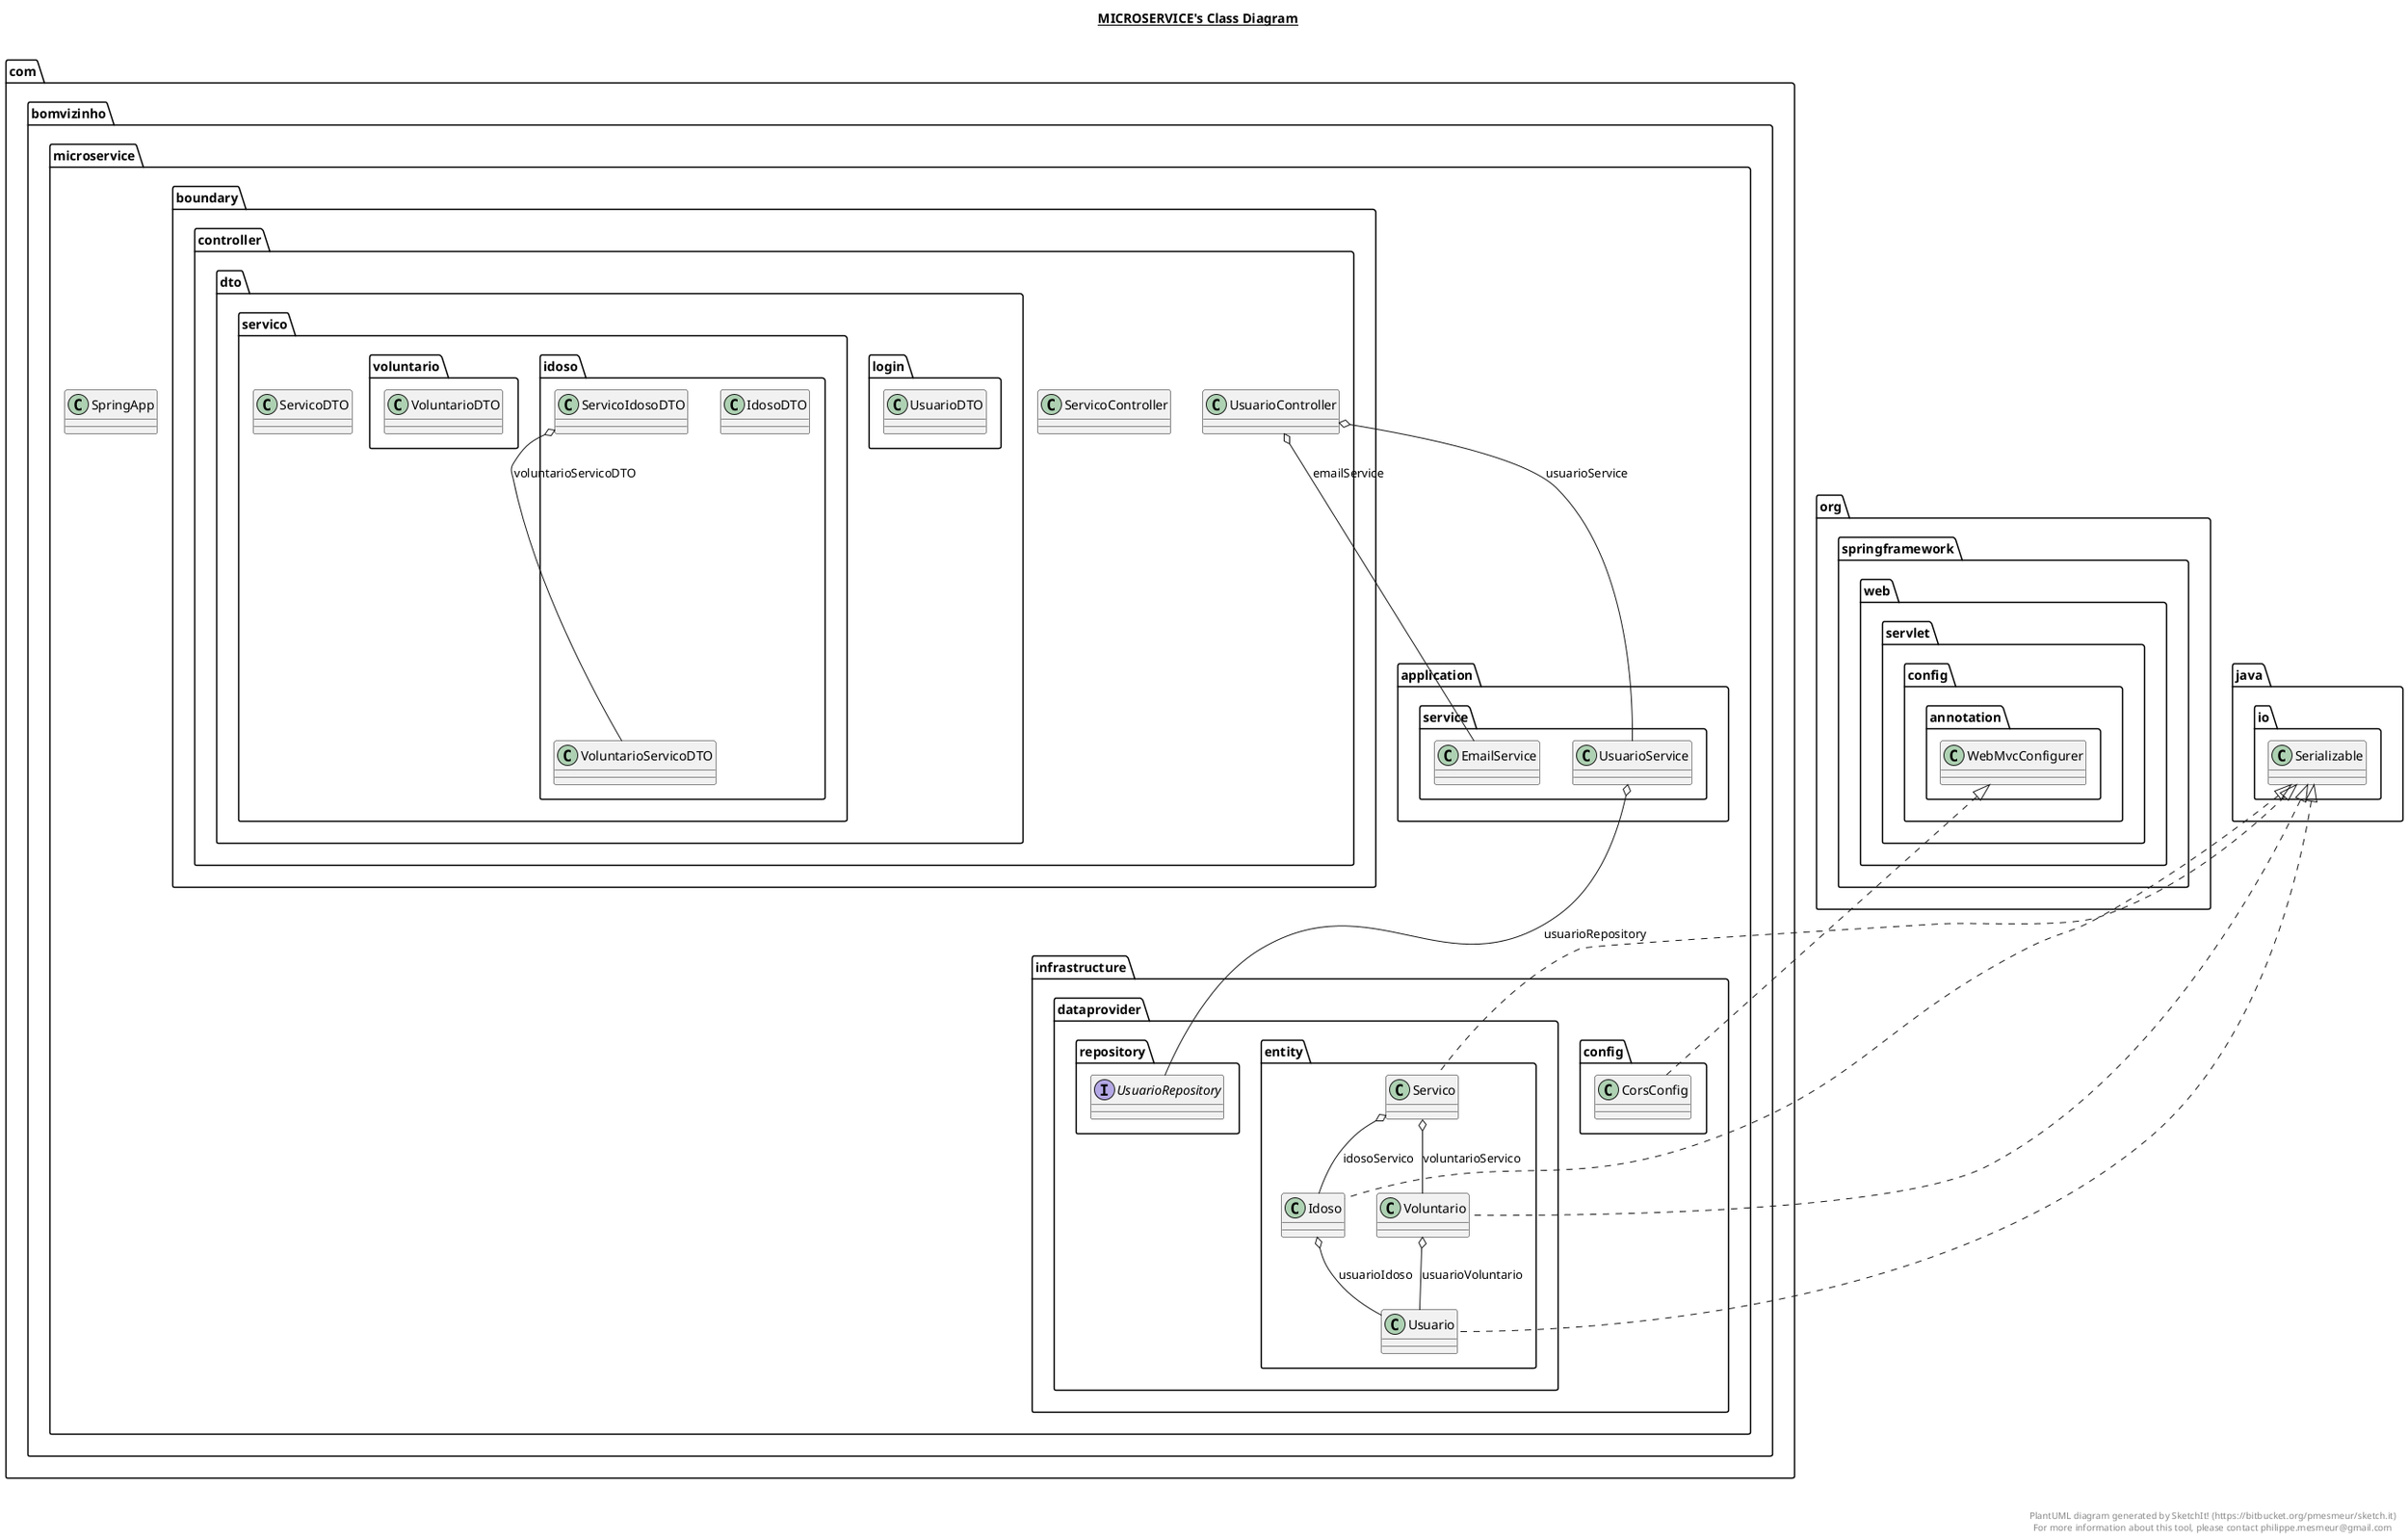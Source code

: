 @startuml

title __MICROSERVICE's Class Diagram__\n

  namespace com.bomvizinho.microservice {
    class com.bomvizinho.microservice.SpringApp {
    }
  }
  

  namespace com.bomvizinho.microservice {
    namespace application.service {
      class com.bomvizinho.microservice.application.service.EmailService {
      }
    }
  }
  

  namespace com.bomvizinho.microservice {
    namespace application.service {
      class com.bomvizinho.microservice.application.service.UsuarioService {
      }
    }
  }
  

  namespace com.bomvizinho.microservice {
    namespace boundary.controller {
      class com.bomvizinho.microservice.boundary.controller.ServicoController {
      }
    }
  }
  

  namespace com.bomvizinho.microservice {
    namespace boundary.controller {
      class com.bomvizinho.microservice.boundary.controller.UsuarioController {
      }
    }
  }
  

  namespace com.bomvizinho.microservice {
    namespace boundary.controller {
      namespace dto.login {
        class com.bomvizinho.microservice.boundary.controller.dto.login.UsuarioDTO {
        }
      }
    }
  }
  

  namespace com.bomvizinho.microservice {
    namespace boundary.controller {
      namespace dto.servico {
        class com.bomvizinho.microservice.boundary.controller.dto.servico.ServicoDTO {
        }
      }
    }
  }
  

  namespace com.bomvizinho.microservice {
    namespace boundary.controller {
      namespace dto.servico {
        namespace idoso {
          class com.bomvizinho.microservice.boundary.controller.dto.servico.idoso.IdosoDTO {
          }
        }
      }
    }
  }
  

  namespace com.bomvizinho.microservice {
    namespace boundary.controller {
      namespace dto.servico {
        namespace idoso {
          class com.bomvizinho.microservice.boundary.controller.dto.servico.idoso.ServicoIdosoDTO {
          }
        }
      }
    }
  }
  

  namespace com.bomvizinho.microservice {
    namespace boundary.controller {
      namespace dto.servico {
        namespace idoso {
          class com.bomvizinho.microservice.boundary.controller.dto.servico.idoso.VoluntarioServicoDTO {
          }
        }
      }
    }
  }
  

  namespace com.bomvizinho.microservice {
    namespace boundary.controller {
      namespace dto.servico {
        namespace voluntario {
          class com.bomvizinho.microservice.boundary.controller.dto.servico.voluntario.VoluntarioDTO {
          }
        }
      }
    }
  }
  

  namespace com.bomvizinho.microservice {
    namespace infrastructure.config {
      class com.bomvizinho.microservice.infrastructure.config.CorsConfig {
      }
    }
  }
  

  namespace com.bomvizinho.microservice {
    namespace infrastructure.dataprovider.entity {
      class com.bomvizinho.microservice.infrastructure.dataprovider.entity.Idoso {
      }
    }
  }
  

  namespace com.bomvizinho.microservice {
    namespace infrastructure.dataprovider.entity {
      class com.bomvizinho.microservice.infrastructure.dataprovider.entity.Servico {
      }
    }
  }
  

  namespace com.bomvizinho.microservice {
    namespace infrastructure.dataprovider.entity {
      class com.bomvizinho.microservice.infrastructure.dataprovider.entity.Usuario {
      }
    }
  }
  

  namespace com.bomvizinho.microservice {
    namespace infrastructure.dataprovider.entity {
      class com.bomvizinho.microservice.infrastructure.dataprovider.entity.Voluntario {
      }
    }
  }
  

  namespace com.bomvizinho.microservice {
    namespace infrastructure.dataprovider.repository {
      interface com.bomvizinho.microservice.infrastructure.dataprovider.repository.UsuarioRepository {
      }
    }
  }
  

  com.bomvizinho.microservice.application.service.UsuarioService o-- com.bomvizinho.microservice.infrastructure.dataprovider.repository.UsuarioRepository : usuarioRepository
  com.bomvizinho.microservice.boundary.controller.UsuarioController o-- com.bomvizinho.microservice.application.service.EmailService : emailService
  com.bomvizinho.microservice.boundary.controller.UsuarioController o-- com.bomvizinho.microservice.application.service.UsuarioService : usuarioService
  com.bomvizinho.microservice.boundary.controller.dto.servico.idoso.ServicoIdosoDTO o-- com.bomvizinho.microservice.boundary.controller.dto.servico.idoso.VoluntarioServicoDTO : voluntarioServicoDTO
  com.bomvizinho.microservice.infrastructure.config.CorsConfig .up.|> org.springframework.web.servlet.config.annotation.WebMvcConfigurer
  com.bomvizinho.microservice.infrastructure.dataprovider.entity.Idoso .up.|> java.io.Serializable
  com.bomvizinho.microservice.infrastructure.dataprovider.entity.Idoso o-- com.bomvizinho.microservice.infrastructure.dataprovider.entity.Usuario : usuarioIdoso
  com.bomvizinho.microservice.infrastructure.dataprovider.entity.Servico .up.|> java.io.Serializable
  com.bomvizinho.microservice.infrastructure.dataprovider.entity.Servico o-- com.bomvizinho.microservice.infrastructure.dataprovider.entity.Idoso : idosoServico
  com.bomvizinho.microservice.infrastructure.dataprovider.entity.Servico o-- com.bomvizinho.microservice.infrastructure.dataprovider.entity.Voluntario : voluntarioServico
  com.bomvizinho.microservice.infrastructure.dataprovider.entity.Usuario .up.|> java.io.Serializable
  com.bomvizinho.microservice.infrastructure.dataprovider.entity.Voluntario .up.|> java.io.Serializable
  com.bomvizinho.microservice.infrastructure.dataprovider.entity.Voluntario o-- com.bomvizinho.microservice.infrastructure.dataprovider.entity.Usuario : usuarioVoluntario


right footer


PlantUML diagram generated by SketchIt! (https://bitbucket.org/pmesmeur/sketch.it)
For more information about this tool, please contact philippe.mesmeur@gmail.com
endfooter

@enduml
